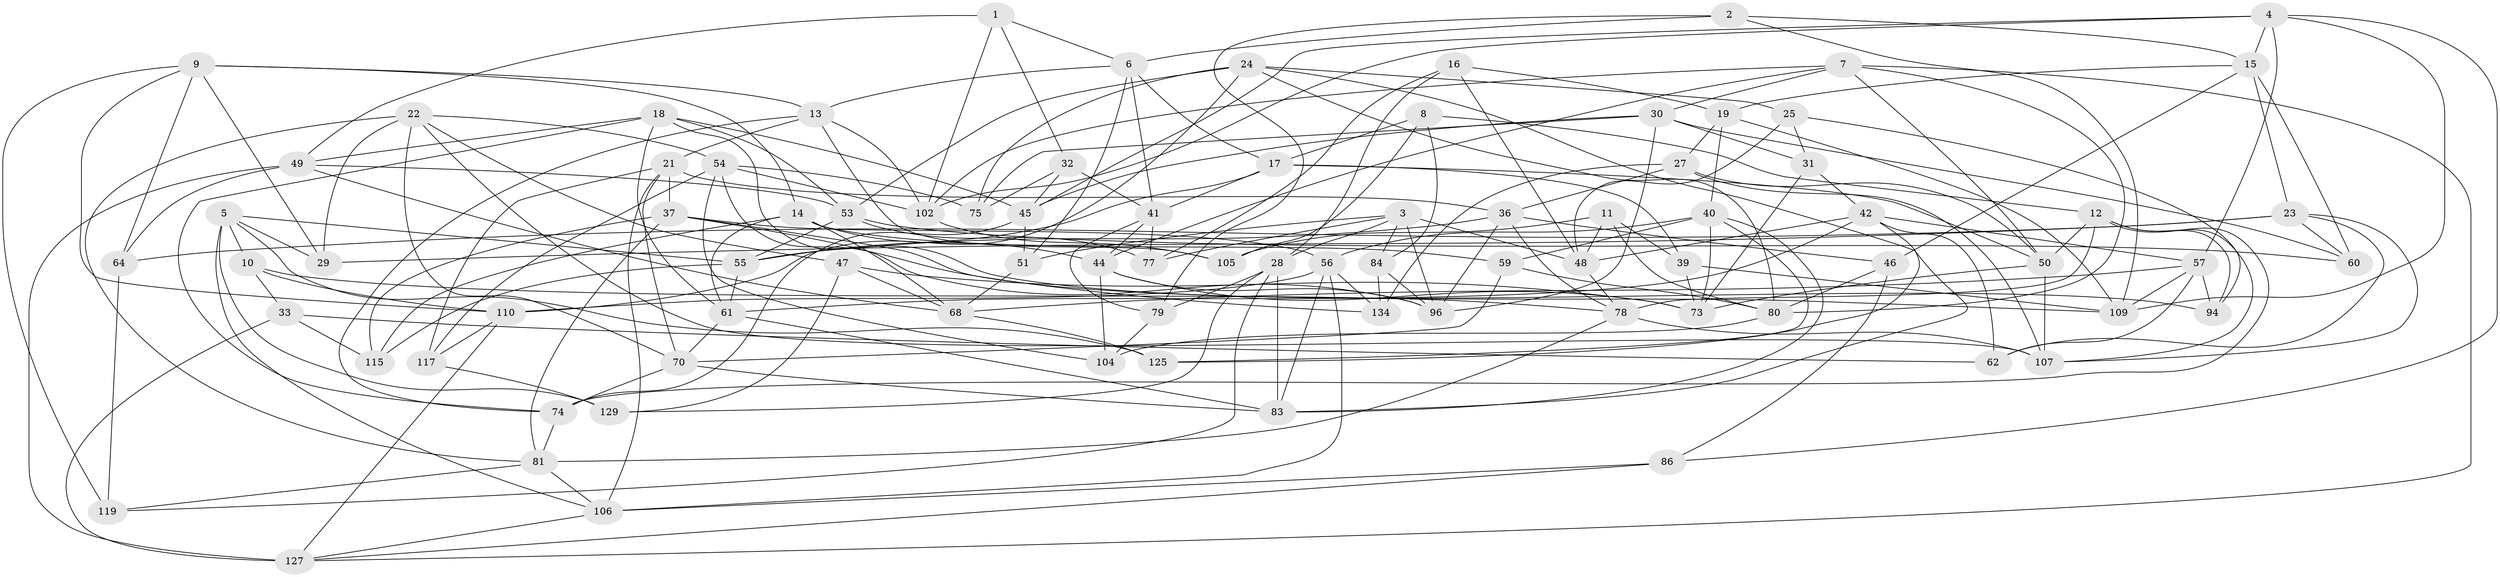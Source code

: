 // Generated by graph-tools (version 1.1) at 2025/52/02/27/25 19:52:27]
// undirected, 84 vertices, 218 edges
graph export_dot {
graph [start="1"]
  node [color=gray90,style=filled];
  1;
  2;
  3 [super="+35"];
  4 [super="+97"];
  5 [super="+63"];
  6 [super="+20"];
  7 [super="+65"];
  8;
  9 [super="+26"];
  10;
  11;
  12 [super="+122"];
  13 [super="+88"];
  14 [super="+114"];
  15 [super="+34"];
  16;
  17 [super="+52"];
  18 [super="+93"];
  19 [super="+58"];
  21 [super="+71"];
  22 [super="+38"];
  23 [super="+120"];
  24 [super="+87"];
  25;
  27 [super="+100"];
  28 [super="+89"];
  29;
  30 [super="+112"];
  31;
  32;
  33;
  36 [super="+91"];
  37 [super="+133"];
  39;
  40 [super="+113"];
  41 [super="+43"];
  42 [super="+67"];
  44 [super="+85"];
  45 [super="+90"];
  46;
  47;
  48 [super="+82"];
  49 [super="+99"];
  50 [super="+92"];
  51;
  53 [super="+98"];
  54 [super="+76"];
  55 [super="+69"];
  56 [super="+103"];
  57 [super="+72"];
  59;
  60;
  61 [super="+66"];
  62;
  64;
  68 [super="+116"];
  70 [super="+132"];
  73 [super="+101"];
  74 [super="+95"];
  75;
  77;
  78 [super="+111"];
  79;
  80 [super="+108"];
  81 [super="+123"];
  83 [super="+128"];
  84;
  86;
  94;
  96 [super="+124"];
  102 [super="+121"];
  104;
  105;
  106 [super="+118"];
  107 [super="+131"];
  109 [super="+126"];
  110 [super="+135"];
  115;
  117;
  119;
  125;
  127 [super="+130"];
  129;
  134;
  1 -- 49;
  1 -- 6;
  1 -- 32;
  1 -- 102;
  2 -- 15;
  2 -- 6;
  2 -- 79;
  2 -- 109;
  3 -- 84;
  3 -- 77;
  3 -- 96;
  3 -- 48;
  3 -- 51;
  3 -- 28;
  4 -- 109;
  4 -- 102;
  4 -- 86;
  4 -- 15;
  4 -- 57;
  4 -- 45;
  5 -- 125;
  5 -- 129;
  5 -- 55;
  5 -- 10;
  5 -- 29;
  5 -- 106;
  6 -- 13;
  6 -- 17;
  6 -- 51;
  6 -- 41;
  7 -- 127;
  7 -- 102;
  7 -- 30;
  7 -- 80;
  7 -- 50;
  7 -- 44;
  8 -- 17;
  8 -- 105;
  8 -- 12;
  8 -- 84;
  9 -- 29;
  9 -- 119;
  9 -- 110;
  9 -- 64;
  9 -- 13;
  9 -- 14;
  10 -- 33;
  10 -- 78;
  10 -- 110;
  11 -- 105;
  11 -- 80;
  11 -- 39;
  11 -- 48;
  12 -- 94;
  12 -- 78;
  12 -- 74;
  12 -- 107;
  12 -- 50;
  13 -- 105;
  13 -- 102;
  13 -- 74;
  13 -- 21;
  14 -- 59;
  14 -- 44;
  14 -- 115;
  14 -- 68;
  14 -- 61;
  15 -- 23;
  15 -- 60;
  15 -- 46;
  15 -- 19;
  16 -- 28;
  16 -- 77;
  16 -- 19;
  16 -- 48;
  17 -- 50;
  17 -- 41;
  17 -- 55;
  17 -- 39;
  18 -- 61;
  18 -- 94;
  18 -- 74;
  18 -- 45;
  18 -- 53;
  18 -- 49;
  19 -- 27 [weight=2];
  19 -- 109;
  19 -- 40;
  21 -- 117;
  21 -- 106;
  21 -- 36;
  21 -- 37;
  21 -- 70;
  22 -- 70;
  22 -- 107;
  22 -- 29;
  22 -- 81;
  22 -- 47;
  22 -- 54;
  23 -- 107;
  23 -- 29;
  23 -- 64;
  23 -- 60;
  23 -- 62;
  24 -- 25;
  24 -- 80;
  24 -- 53;
  24 -- 75;
  24 -- 83;
  24 -- 110;
  25 -- 94;
  25 -- 48;
  25 -- 31;
  27 -- 50;
  27 -- 107;
  27 -- 134;
  27 -- 36;
  28 -- 129;
  28 -- 83;
  28 -- 119;
  28 -- 79;
  30 -- 60;
  30 -- 45;
  30 -- 31;
  30 -- 96;
  30 -- 75;
  31 -- 73;
  31 -- 42;
  32 -- 75;
  32 -- 41;
  32 -- 45;
  33 -- 62;
  33 -- 115;
  33 -- 127;
  36 -- 55;
  36 -- 96;
  36 -- 46;
  36 -- 78;
  37 -- 56;
  37 -- 115;
  37 -- 96;
  37 -- 109;
  37 -- 81;
  39 -- 109;
  39 -- 73;
  40 -- 125;
  40 -- 83;
  40 -- 56;
  40 -- 59;
  40 -- 73;
  41 -- 77;
  41 -- 79;
  41 -- 44;
  42 -- 48;
  42 -- 125;
  42 -- 57;
  42 -- 62;
  42 -- 61;
  44 -- 104;
  44 -- 73;
  44 -- 96;
  45 -- 51;
  45 -- 74;
  46 -- 86;
  46 -- 80;
  47 -- 129;
  47 -- 68;
  47 -- 73;
  48 -- 78;
  49 -- 64;
  49 -- 127;
  49 -- 68;
  49 -- 53;
  50 -- 73;
  50 -- 107;
  51 -- 68;
  53 -- 60;
  53 -- 55;
  53 -- 77;
  54 -- 134;
  54 -- 104;
  54 -- 102;
  54 -- 75;
  54 -- 117;
  55 -- 115;
  55 -- 61;
  56 -- 110;
  56 -- 106;
  56 -- 83;
  56 -- 134;
  57 -- 62;
  57 -- 94;
  57 -- 109;
  57 -- 68;
  59 -- 70;
  59 -- 80;
  61 -- 83;
  61 -- 70;
  64 -- 119;
  68 -- 125;
  70 -- 83;
  70 -- 74;
  74 -- 81;
  78 -- 107;
  78 -- 81;
  79 -- 104;
  80 -- 104;
  81 -- 106;
  81 -- 119;
  84 -- 134;
  84 -- 96;
  86 -- 106;
  86 -- 127;
  102 -- 105;
  106 -- 127;
  110 -- 117;
  110 -- 127;
  117 -- 129;
}
